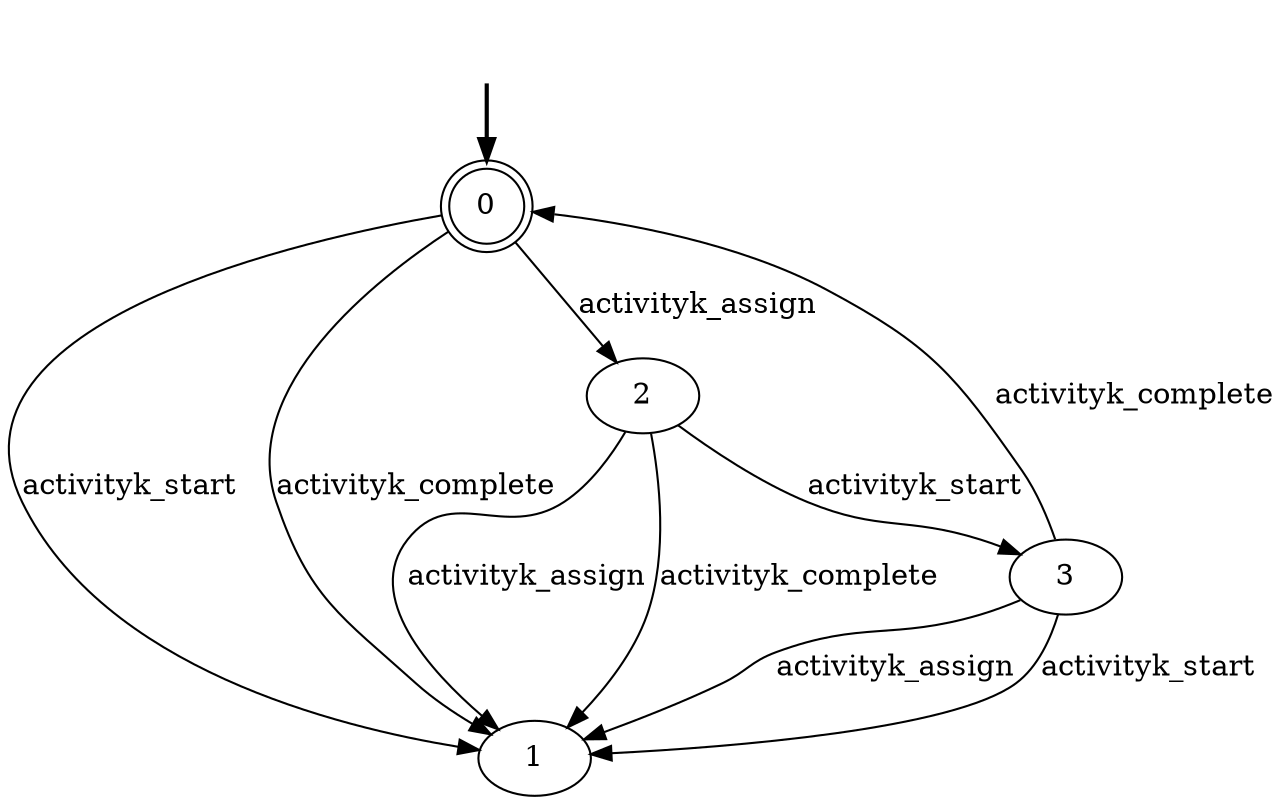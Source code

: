 digraph {
	fake0 [style=invisible]
	0 [root=true] [shape=doublecircle]
	1
	2
	3
	fake0 -> 0 [style=bold]
	2 -> 1 [label=activityk_assign]
	2 -> 3 [label=activityk_start]
	2 -> 1 [label=activityk_complete]
	3 -> 1 [label=activityk_assign]
	3 -> 1 [label=activityk_start]
	3 -> 0 [label=activityk_complete]
	0 -> 2 [label=activityk_assign]
	0 -> 1 [label=activityk_start]
	0 -> 1 [label=activityk_complete]
}